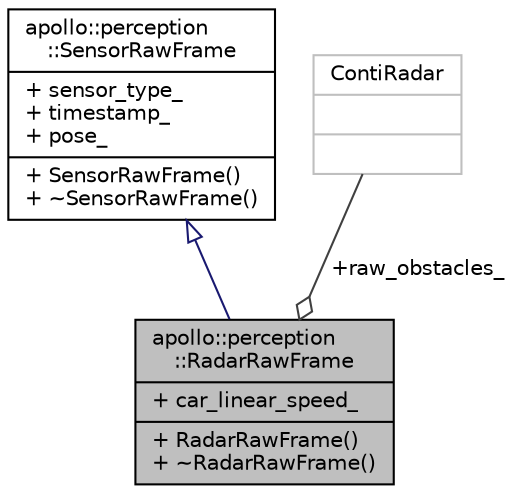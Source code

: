 digraph "apollo::perception::RadarRawFrame"
{
  edge [fontname="Helvetica",fontsize="10",labelfontname="Helvetica",labelfontsize="10"];
  node [fontname="Helvetica",fontsize="10",shape=record];
  Node1 [label="{apollo::perception\l::RadarRawFrame\n|+ car_linear_speed_\l|+ RadarRawFrame()\l+ ~RadarRawFrame()\l}",height=0.2,width=0.4,color="black", fillcolor="grey75", style="filled" fontcolor="black"];
  Node2 -> Node1 [dir="back",color="midnightblue",fontsize="10",style="solid",arrowtail="onormal",fontname="Helvetica"];
  Node2 [label="{apollo::perception\l::SensorRawFrame\n|+ sensor_type_\l+ timestamp_\l+ pose_\l|+ SensorRawFrame()\l+ ~SensorRawFrame()\l}",height=0.2,width=0.4,color="black", fillcolor="white", style="filled",URL="$classapollo_1_1perception_1_1SensorRawFrame.html"];
  Node3 -> Node1 [color="grey25",fontsize="10",style="solid",label=" +raw_obstacles_" ,arrowhead="odiamond",fontname="Helvetica"];
  Node3 [label="{ContiRadar\n||}",height=0.2,width=0.4,color="grey75", fillcolor="white", style="filled"];
}
